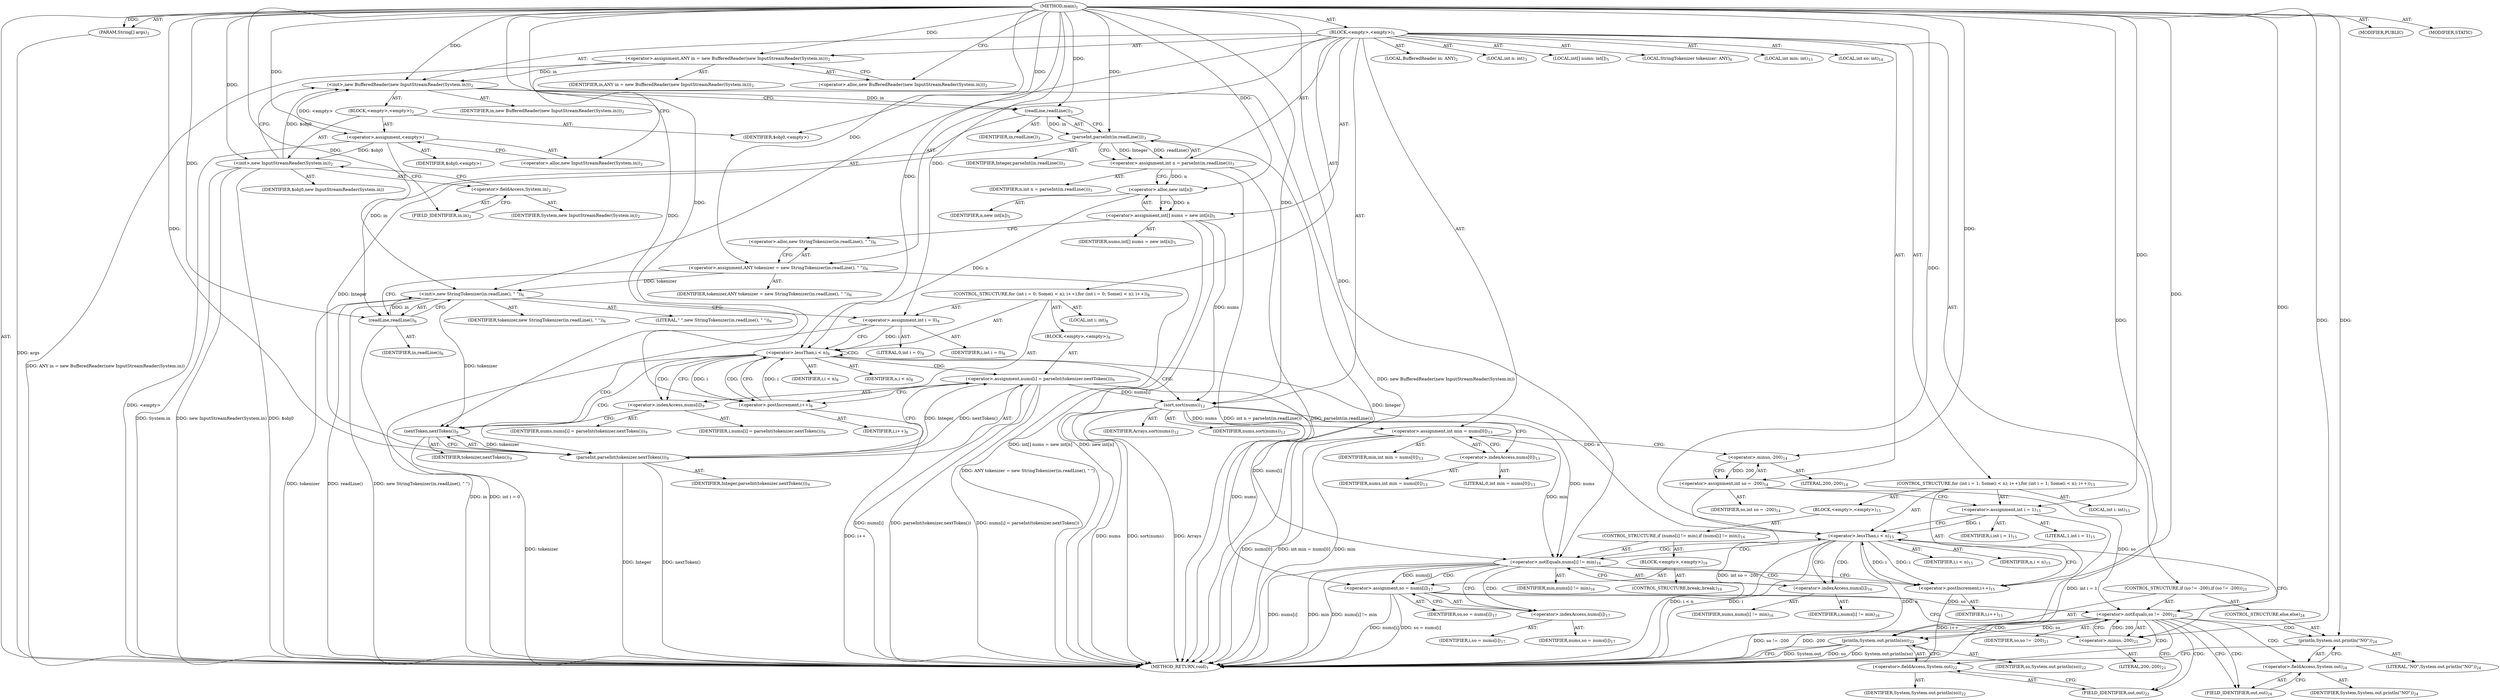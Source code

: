 digraph "main" {  
"21" [label = <(METHOD,main)<SUB>1</SUB>> ]
"22" [label = <(PARAM,String[] args)<SUB>1</SUB>> ]
"23" [label = <(BLOCK,&lt;empty&gt;,&lt;empty&gt;)<SUB>1</SUB>> ]
"4" [label = <(LOCAL,BufferedReader in: ANY)<SUB>2</SUB>> ]
"24" [label = <(&lt;operator&gt;.assignment,ANY in = new BufferedReader(new InputStreamReader(System.in)))<SUB>2</SUB>> ]
"25" [label = <(IDENTIFIER,in,ANY in = new BufferedReader(new InputStreamReader(System.in)))<SUB>2</SUB>> ]
"26" [label = <(&lt;operator&gt;.alloc,new BufferedReader(new InputStreamReader(System.in)))<SUB>2</SUB>> ]
"27" [label = <(&lt;init&gt;,new BufferedReader(new InputStreamReader(System.in)))<SUB>2</SUB>> ]
"3" [label = <(IDENTIFIER,in,new BufferedReader(new InputStreamReader(System.in)))<SUB>2</SUB>> ]
"28" [label = <(BLOCK,&lt;empty&gt;,&lt;empty&gt;)<SUB>2</SUB>> ]
"29" [label = <(&lt;operator&gt;.assignment,&lt;empty&gt;)> ]
"30" [label = <(IDENTIFIER,$obj0,&lt;empty&gt;)> ]
"31" [label = <(&lt;operator&gt;.alloc,new InputStreamReader(System.in))<SUB>2</SUB>> ]
"32" [label = <(&lt;init&gt;,new InputStreamReader(System.in))<SUB>2</SUB>> ]
"33" [label = <(IDENTIFIER,$obj0,new InputStreamReader(System.in))> ]
"34" [label = <(&lt;operator&gt;.fieldAccess,System.in)<SUB>2</SUB>> ]
"35" [label = <(IDENTIFIER,System,new InputStreamReader(System.in))<SUB>2</SUB>> ]
"36" [label = <(FIELD_IDENTIFIER,in,in)<SUB>2</SUB>> ]
"37" [label = <(IDENTIFIER,$obj0,&lt;empty&gt;)> ]
"38" [label = <(LOCAL,int n: int)<SUB>3</SUB>> ]
"39" [label = <(&lt;operator&gt;.assignment,int n = parseInt(in.readLine()))<SUB>3</SUB>> ]
"40" [label = <(IDENTIFIER,n,int n = parseInt(in.readLine()))<SUB>3</SUB>> ]
"41" [label = <(parseInt,parseInt(in.readLine()))<SUB>3</SUB>> ]
"42" [label = <(IDENTIFIER,Integer,parseInt(in.readLine()))<SUB>3</SUB>> ]
"43" [label = <(readLine,readLine())<SUB>3</SUB>> ]
"44" [label = <(IDENTIFIER,in,readLine())<SUB>3</SUB>> ]
"45" [label = <(LOCAL,int[] nums: int[])<SUB>5</SUB>> ]
"46" [label = <(&lt;operator&gt;.assignment,int[] nums = new int[n])<SUB>5</SUB>> ]
"47" [label = <(IDENTIFIER,nums,int[] nums = new int[n])<SUB>5</SUB>> ]
"48" [label = <(&lt;operator&gt;.alloc,new int[n])> ]
"49" [label = <(IDENTIFIER,n,new int[n])<SUB>5</SUB>> ]
"6" [label = <(LOCAL,StringTokenizer tokenizer: ANY)<SUB>6</SUB>> ]
"50" [label = <(&lt;operator&gt;.assignment,ANY tokenizer = new StringTokenizer(in.readLine(), &quot; &quot;))<SUB>6</SUB>> ]
"51" [label = <(IDENTIFIER,tokenizer,ANY tokenizer = new StringTokenizer(in.readLine(), &quot; &quot;))<SUB>6</SUB>> ]
"52" [label = <(&lt;operator&gt;.alloc,new StringTokenizer(in.readLine(), &quot; &quot;))<SUB>6</SUB>> ]
"53" [label = <(&lt;init&gt;,new StringTokenizer(in.readLine(), &quot; &quot;))<SUB>6</SUB>> ]
"5" [label = <(IDENTIFIER,tokenizer,new StringTokenizer(in.readLine(), &quot; &quot;))<SUB>6</SUB>> ]
"54" [label = <(readLine,readLine())<SUB>6</SUB>> ]
"55" [label = <(IDENTIFIER,in,readLine())<SUB>6</SUB>> ]
"56" [label = <(LITERAL,&quot; &quot;,new StringTokenizer(in.readLine(), &quot; &quot;))<SUB>6</SUB>> ]
"57" [label = <(CONTROL_STRUCTURE,for (int i = 0; Some(i &lt; n); i++),for (int i = 0; Some(i &lt; n); i++))<SUB>8</SUB>> ]
"58" [label = <(LOCAL,int i: int)<SUB>8</SUB>> ]
"59" [label = <(&lt;operator&gt;.assignment,int i = 0)<SUB>8</SUB>> ]
"60" [label = <(IDENTIFIER,i,int i = 0)<SUB>8</SUB>> ]
"61" [label = <(LITERAL,0,int i = 0)<SUB>8</SUB>> ]
"62" [label = <(&lt;operator&gt;.lessThan,i &lt; n)<SUB>8</SUB>> ]
"63" [label = <(IDENTIFIER,i,i &lt; n)<SUB>8</SUB>> ]
"64" [label = <(IDENTIFIER,n,i &lt; n)<SUB>8</SUB>> ]
"65" [label = <(&lt;operator&gt;.postIncrement,i++)<SUB>8</SUB>> ]
"66" [label = <(IDENTIFIER,i,i++)<SUB>8</SUB>> ]
"67" [label = <(BLOCK,&lt;empty&gt;,&lt;empty&gt;)<SUB>8</SUB>> ]
"68" [label = <(&lt;operator&gt;.assignment,nums[i] = parseInt(tokenizer.nextToken()))<SUB>9</SUB>> ]
"69" [label = <(&lt;operator&gt;.indexAccess,nums[i])<SUB>9</SUB>> ]
"70" [label = <(IDENTIFIER,nums,nums[i] = parseInt(tokenizer.nextToken()))<SUB>9</SUB>> ]
"71" [label = <(IDENTIFIER,i,nums[i] = parseInt(tokenizer.nextToken()))<SUB>9</SUB>> ]
"72" [label = <(parseInt,parseInt(tokenizer.nextToken()))<SUB>9</SUB>> ]
"73" [label = <(IDENTIFIER,Integer,parseInt(tokenizer.nextToken()))<SUB>9</SUB>> ]
"74" [label = <(nextToken,nextToken())<SUB>9</SUB>> ]
"75" [label = <(IDENTIFIER,tokenizer,nextToken())<SUB>9</SUB>> ]
"76" [label = <(sort,sort(nums))<SUB>12</SUB>> ]
"77" [label = <(IDENTIFIER,Arrays,sort(nums))<SUB>12</SUB>> ]
"78" [label = <(IDENTIFIER,nums,sort(nums))<SUB>12</SUB>> ]
"79" [label = <(LOCAL,int min: int)<SUB>13</SUB>> ]
"80" [label = <(&lt;operator&gt;.assignment,int min = nums[0])<SUB>13</SUB>> ]
"81" [label = <(IDENTIFIER,min,int min = nums[0])<SUB>13</SUB>> ]
"82" [label = <(&lt;operator&gt;.indexAccess,nums[0])<SUB>13</SUB>> ]
"83" [label = <(IDENTIFIER,nums,int min = nums[0])<SUB>13</SUB>> ]
"84" [label = <(LITERAL,0,int min = nums[0])<SUB>13</SUB>> ]
"85" [label = <(LOCAL,int so: int)<SUB>14</SUB>> ]
"86" [label = <(&lt;operator&gt;.assignment,int so = -200)<SUB>14</SUB>> ]
"87" [label = <(IDENTIFIER,so,int so = -200)<SUB>14</SUB>> ]
"88" [label = <(&lt;operator&gt;.minus,-200)<SUB>14</SUB>> ]
"89" [label = <(LITERAL,200,-200)<SUB>14</SUB>> ]
"90" [label = <(CONTROL_STRUCTURE,for (int i = 1; Some(i &lt; n); i++),for (int i = 1; Some(i &lt; n); i++))<SUB>15</SUB>> ]
"91" [label = <(LOCAL,int i: int)<SUB>15</SUB>> ]
"92" [label = <(&lt;operator&gt;.assignment,int i = 1)<SUB>15</SUB>> ]
"93" [label = <(IDENTIFIER,i,int i = 1)<SUB>15</SUB>> ]
"94" [label = <(LITERAL,1,int i = 1)<SUB>15</SUB>> ]
"95" [label = <(&lt;operator&gt;.lessThan,i &lt; n)<SUB>15</SUB>> ]
"96" [label = <(IDENTIFIER,i,i &lt; n)<SUB>15</SUB>> ]
"97" [label = <(IDENTIFIER,n,i &lt; n)<SUB>15</SUB>> ]
"98" [label = <(&lt;operator&gt;.postIncrement,i++)<SUB>15</SUB>> ]
"99" [label = <(IDENTIFIER,i,i++)<SUB>15</SUB>> ]
"100" [label = <(BLOCK,&lt;empty&gt;,&lt;empty&gt;)<SUB>15</SUB>> ]
"101" [label = <(CONTROL_STRUCTURE,if (nums[i] != min),if (nums[i] != min))<SUB>16</SUB>> ]
"102" [label = <(&lt;operator&gt;.notEquals,nums[i] != min)<SUB>16</SUB>> ]
"103" [label = <(&lt;operator&gt;.indexAccess,nums[i])<SUB>16</SUB>> ]
"104" [label = <(IDENTIFIER,nums,nums[i] != min)<SUB>16</SUB>> ]
"105" [label = <(IDENTIFIER,i,nums[i] != min)<SUB>16</SUB>> ]
"106" [label = <(IDENTIFIER,min,nums[i] != min)<SUB>16</SUB>> ]
"107" [label = <(BLOCK,&lt;empty&gt;,&lt;empty&gt;)<SUB>16</SUB>> ]
"108" [label = <(&lt;operator&gt;.assignment,so = nums[i])<SUB>17</SUB>> ]
"109" [label = <(IDENTIFIER,so,so = nums[i])<SUB>17</SUB>> ]
"110" [label = <(&lt;operator&gt;.indexAccess,nums[i])<SUB>17</SUB>> ]
"111" [label = <(IDENTIFIER,nums,so = nums[i])<SUB>17</SUB>> ]
"112" [label = <(IDENTIFIER,i,so = nums[i])<SUB>17</SUB>> ]
"113" [label = <(CONTROL_STRUCTURE,break;,break;)<SUB>18</SUB>> ]
"114" [label = <(CONTROL_STRUCTURE,if (so != -200),if (so != -200))<SUB>21</SUB>> ]
"115" [label = <(&lt;operator&gt;.notEquals,so != -200)<SUB>21</SUB>> ]
"116" [label = <(IDENTIFIER,so,so != -200)<SUB>21</SUB>> ]
"117" [label = <(&lt;operator&gt;.minus,-200)<SUB>21</SUB>> ]
"118" [label = <(LITERAL,200,-200)<SUB>21</SUB>> ]
"119" [label = <(println,System.out.println(so))<SUB>22</SUB>> ]
"120" [label = <(&lt;operator&gt;.fieldAccess,System.out)<SUB>22</SUB>> ]
"121" [label = <(IDENTIFIER,System,System.out.println(so))<SUB>22</SUB>> ]
"122" [label = <(FIELD_IDENTIFIER,out,out)<SUB>22</SUB>> ]
"123" [label = <(IDENTIFIER,so,System.out.println(so))<SUB>22</SUB>> ]
"124" [label = <(CONTROL_STRUCTURE,else,else)<SUB>24</SUB>> ]
"125" [label = <(println,System.out.println(&quot;NO&quot;))<SUB>24</SUB>> ]
"126" [label = <(&lt;operator&gt;.fieldAccess,System.out)<SUB>24</SUB>> ]
"127" [label = <(IDENTIFIER,System,System.out.println(&quot;NO&quot;))<SUB>24</SUB>> ]
"128" [label = <(FIELD_IDENTIFIER,out,out)<SUB>24</SUB>> ]
"129" [label = <(LITERAL,&quot;NO&quot;,System.out.println(&quot;NO&quot;))<SUB>24</SUB>> ]
"130" [label = <(MODIFIER,PUBLIC)> ]
"131" [label = <(MODIFIER,STATIC)> ]
"132" [label = <(METHOD_RETURN,void)<SUB>1</SUB>> ]
  "21" -> "22"  [ label = "AST: "] 
  "21" -> "23"  [ label = "AST: "] 
  "21" -> "130"  [ label = "AST: "] 
  "21" -> "131"  [ label = "AST: "] 
  "21" -> "132"  [ label = "AST: "] 
  "23" -> "4"  [ label = "AST: "] 
  "23" -> "24"  [ label = "AST: "] 
  "23" -> "27"  [ label = "AST: "] 
  "23" -> "38"  [ label = "AST: "] 
  "23" -> "39"  [ label = "AST: "] 
  "23" -> "45"  [ label = "AST: "] 
  "23" -> "46"  [ label = "AST: "] 
  "23" -> "6"  [ label = "AST: "] 
  "23" -> "50"  [ label = "AST: "] 
  "23" -> "53"  [ label = "AST: "] 
  "23" -> "57"  [ label = "AST: "] 
  "23" -> "76"  [ label = "AST: "] 
  "23" -> "79"  [ label = "AST: "] 
  "23" -> "80"  [ label = "AST: "] 
  "23" -> "85"  [ label = "AST: "] 
  "23" -> "86"  [ label = "AST: "] 
  "23" -> "90"  [ label = "AST: "] 
  "23" -> "114"  [ label = "AST: "] 
  "24" -> "25"  [ label = "AST: "] 
  "24" -> "26"  [ label = "AST: "] 
  "27" -> "3"  [ label = "AST: "] 
  "27" -> "28"  [ label = "AST: "] 
  "28" -> "29"  [ label = "AST: "] 
  "28" -> "32"  [ label = "AST: "] 
  "28" -> "37"  [ label = "AST: "] 
  "29" -> "30"  [ label = "AST: "] 
  "29" -> "31"  [ label = "AST: "] 
  "32" -> "33"  [ label = "AST: "] 
  "32" -> "34"  [ label = "AST: "] 
  "34" -> "35"  [ label = "AST: "] 
  "34" -> "36"  [ label = "AST: "] 
  "39" -> "40"  [ label = "AST: "] 
  "39" -> "41"  [ label = "AST: "] 
  "41" -> "42"  [ label = "AST: "] 
  "41" -> "43"  [ label = "AST: "] 
  "43" -> "44"  [ label = "AST: "] 
  "46" -> "47"  [ label = "AST: "] 
  "46" -> "48"  [ label = "AST: "] 
  "48" -> "49"  [ label = "AST: "] 
  "50" -> "51"  [ label = "AST: "] 
  "50" -> "52"  [ label = "AST: "] 
  "53" -> "5"  [ label = "AST: "] 
  "53" -> "54"  [ label = "AST: "] 
  "53" -> "56"  [ label = "AST: "] 
  "54" -> "55"  [ label = "AST: "] 
  "57" -> "58"  [ label = "AST: "] 
  "57" -> "59"  [ label = "AST: "] 
  "57" -> "62"  [ label = "AST: "] 
  "57" -> "65"  [ label = "AST: "] 
  "57" -> "67"  [ label = "AST: "] 
  "59" -> "60"  [ label = "AST: "] 
  "59" -> "61"  [ label = "AST: "] 
  "62" -> "63"  [ label = "AST: "] 
  "62" -> "64"  [ label = "AST: "] 
  "65" -> "66"  [ label = "AST: "] 
  "67" -> "68"  [ label = "AST: "] 
  "68" -> "69"  [ label = "AST: "] 
  "68" -> "72"  [ label = "AST: "] 
  "69" -> "70"  [ label = "AST: "] 
  "69" -> "71"  [ label = "AST: "] 
  "72" -> "73"  [ label = "AST: "] 
  "72" -> "74"  [ label = "AST: "] 
  "74" -> "75"  [ label = "AST: "] 
  "76" -> "77"  [ label = "AST: "] 
  "76" -> "78"  [ label = "AST: "] 
  "80" -> "81"  [ label = "AST: "] 
  "80" -> "82"  [ label = "AST: "] 
  "82" -> "83"  [ label = "AST: "] 
  "82" -> "84"  [ label = "AST: "] 
  "86" -> "87"  [ label = "AST: "] 
  "86" -> "88"  [ label = "AST: "] 
  "88" -> "89"  [ label = "AST: "] 
  "90" -> "91"  [ label = "AST: "] 
  "90" -> "92"  [ label = "AST: "] 
  "90" -> "95"  [ label = "AST: "] 
  "90" -> "98"  [ label = "AST: "] 
  "90" -> "100"  [ label = "AST: "] 
  "92" -> "93"  [ label = "AST: "] 
  "92" -> "94"  [ label = "AST: "] 
  "95" -> "96"  [ label = "AST: "] 
  "95" -> "97"  [ label = "AST: "] 
  "98" -> "99"  [ label = "AST: "] 
  "100" -> "101"  [ label = "AST: "] 
  "101" -> "102"  [ label = "AST: "] 
  "101" -> "107"  [ label = "AST: "] 
  "102" -> "103"  [ label = "AST: "] 
  "102" -> "106"  [ label = "AST: "] 
  "103" -> "104"  [ label = "AST: "] 
  "103" -> "105"  [ label = "AST: "] 
  "107" -> "108"  [ label = "AST: "] 
  "107" -> "113"  [ label = "AST: "] 
  "108" -> "109"  [ label = "AST: "] 
  "108" -> "110"  [ label = "AST: "] 
  "110" -> "111"  [ label = "AST: "] 
  "110" -> "112"  [ label = "AST: "] 
  "114" -> "115"  [ label = "AST: "] 
  "114" -> "119"  [ label = "AST: "] 
  "114" -> "124"  [ label = "AST: "] 
  "115" -> "116"  [ label = "AST: "] 
  "115" -> "117"  [ label = "AST: "] 
  "117" -> "118"  [ label = "AST: "] 
  "119" -> "120"  [ label = "AST: "] 
  "119" -> "123"  [ label = "AST: "] 
  "120" -> "121"  [ label = "AST: "] 
  "120" -> "122"  [ label = "AST: "] 
  "124" -> "125"  [ label = "AST: "] 
  "125" -> "126"  [ label = "AST: "] 
  "125" -> "129"  [ label = "AST: "] 
  "126" -> "127"  [ label = "AST: "] 
  "126" -> "128"  [ label = "AST: "] 
  "24" -> "31"  [ label = "CFG: "] 
  "27" -> "43"  [ label = "CFG: "] 
  "39" -> "48"  [ label = "CFG: "] 
  "46" -> "52"  [ label = "CFG: "] 
  "50" -> "54"  [ label = "CFG: "] 
  "53" -> "59"  [ label = "CFG: "] 
  "76" -> "82"  [ label = "CFG: "] 
  "80" -> "88"  [ label = "CFG: "] 
  "86" -> "92"  [ label = "CFG: "] 
  "26" -> "24"  [ label = "CFG: "] 
  "41" -> "39"  [ label = "CFG: "] 
  "48" -> "46"  [ label = "CFG: "] 
  "52" -> "50"  [ label = "CFG: "] 
  "54" -> "53"  [ label = "CFG: "] 
  "59" -> "62"  [ label = "CFG: "] 
  "62" -> "69"  [ label = "CFG: "] 
  "62" -> "76"  [ label = "CFG: "] 
  "65" -> "62"  [ label = "CFG: "] 
  "82" -> "80"  [ label = "CFG: "] 
  "88" -> "86"  [ label = "CFG: "] 
  "92" -> "95"  [ label = "CFG: "] 
  "95" -> "103"  [ label = "CFG: "] 
  "95" -> "117"  [ label = "CFG: "] 
  "98" -> "95"  [ label = "CFG: "] 
  "115" -> "122"  [ label = "CFG: "] 
  "115" -> "128"  [ label = "CFG: "] 
  "119" -> "132"  [ label = "CFG: "] 
  "29" -> "36"  [ label = "CFG: "] 
  "32" -> "27"  [ label = "CFG: "] 
  "43" -> "41"  [ label = "CFG: "] 
  "68" -> "65"  [ label = "CFG: "] 
  "117" -> "115"  [ label = "CFG: "] 
  "120" -> "119"  [ label = "CFG: "] 
  "125" -> "132"  [ label = "CFG: "] 
  "31" -> "29"  [ label = "CFG: "] 
  "34" -> "32"  [ label = "CFG: "] 
  "69" -> "74"  [ label = "CFG: "] 
  "72" -> "68"  [ label = "CFG: "] 
  "102" -> "110"  [ label = "CFG: "] 
  "102" -> "98"  [ label = "CFG: "] 
  "122" -> "120"  [ label = "CFG: "] 
  "126" -> "125"  [ label = "CFG: "] 
  "36" -> "34"  [ label = "CFG: "] 
  "74" -> "72"  [ label = "CFG: "] 
  "103" -> "102"  [ label = "CFG: "] 
  "108" -> "117"  [ label = "CFG: "] 
  "128" -> "126"  [ label = "CFG: "] 
  "110" -> "108"  [ label = "CFG: "] 
  "21" -> "26"  [ label = "CFG: "] 
  "22" -> "132"  [ label = "DDG: args"] 
  "24" -> "132"  [ label = "DDG: ANY in = new BufferedReader(new InputStreamReader(System.in))"] 
  "29" -> "132"  [ label = "DDG: &lt;empty&gt;"] 
  "32" -> "132"  [ label = "DDG: $obj0"] 
  "32" -> "132"  [ label = "DDG: System.in"] 
  "32" -> "132"  [ label = "DDG: new InputStreamReader(System.in)"] 
  "27" -> "132"  [ label = "DDG: new BufferedReader(new InputStreamReader(System.in))"] 
  "41" -> "132"  [ label = "DDG: Integer"] 
  "39" -> "132"  [ label = "DDG: parseInt(in.readLine())"] 
  "39" -> "132"  [ label = "DDG: int n = parseInt(in.readLine())"] 
  "46" -> "132"  [ label = "DDG: new int[n]"] 
  "46" -> "132"  [ label = "DDG: int[] nums = new int[n]"] 
  "50" -> "132"  [ label = "DDG: ANY tokenizer = new StringTokenizer(in.readLine(), &quot; &quot;)"] 
  "53" -> "132"  [ label = "DDG: tokenizer"] 
  "54" -> "132"  [ label = "DDG: in"] 
  "53" -> "132"  [ label = "DDG: readLine()"] 
  "53" -> "132"  [ label = "DDG: new StringTokenizer(in.readLine(), &quot; &quot;)"] 
  "59" -> "132"  [ label = "DDG: int i = 0"] 
  "76" -> "132"  [ label = "DDG: nums"] 
  "76" -> "132"  [ label = "DDG: sort(nums)"] 
  "80" -> "132"  [ label = "DDG: min"] 
  "80" -> "132"  [ label = "DDG: nums[0]"] 
  "80" -> "132"  [ label = "DDG: int min = nums[0]"] 
  "86" -> "132"  [ label = "DDG: int so = -200"] 
  "92" -> "132"  [ label = "DDG: int i = 1"] 
  "95" -> "132"  [ label = "DDG: i"] 
  "95" -> "132"  [ label = "DDG: n"] 
  "95" -> "132"  [ label = "DDG: i &lt; n"] 
  "102" -> "132"  [ label = "DDG: nums[i]"] 
  "102" -> "132"  [ label = "DDG: min"] 
  "102" -> "132"  [ label = "DDG: nums[i] != min"] 
  "98" -> "132"  [ label = "DDG: i++"] 
  "108" -> "132"  [ label = "DDG: nums[i]"] 
  "108" -> "132"  [ label = "DDG: so = nums[i]"] 
  "115" -> "132"  [ label = "DDG: -200"] 
  "115" -> "132"  [ label = "DDG: so != -200"] 
  "119" -> "132"  [ label = "DDG: System.out"] 
  "119" -> "132"  [ label = "DDG: so"] 
  "119" -> "132"  [ label = "DDG: System.out.println(so)"] 
  "68" -> "132"  [ label = "DDG: nums[i]"] 
  "72" -> "132"  [ label = "DDG: Integer"] 
  "74" -> "132"  [ label = "DDG: tokenizer"] 
  "72" -> "132"  [ label = "DDG: nextToken()"] 
  "68" -> "132"  [ label = "DDG: parseInt(tokenizer.nextToken())"] 
  "68" -> "132"  [ label = "DDG: nums[i] = parseInt(tokenizer.nextToken())"] 
  "65" -> "132"  [ label = "DDG: i++"] 
  "76" -> "132"  [ label = "DDG: Arrays"] 
  "21" -> "22"  [ label = "DDG: "] 
  "21" -> "24"  [ label = "DDG: "] 
  "41" -> "39"  [ label = "DDG: Integer"] 
  "41" -> "39"  [ label = "DDG: readLine()"] 
  "48" -> "46"  [ label = "DDG: n"] 
  "21" -> "50"  [ label = "DDG: "] 
  "76" -> "80"  [ label = "DDG: nums"] 
  "88" -> "86"  [ label = "DDG: 200"] 
  "24" -> "27"  [ label = "DDG: in"] 
  "21" -> "27"  [ label = "DDG: "] 
  "29" -> "27"  [ label = "DDG: &lt;empty&gt;"] 
  "32" -> "27"  [ label = "DDG: $obj0"] 
  "50" -> "53"  [ label = "DDG: tokenizer"] 
  "21" -> "53"  [ label = "DDG: "] 
  "54" -> "53"  [ label = "DDG: in"] 
  "21" -> "59"  [ label = "DDG: "] 
  "21" -> "76"  [ label = "DDG: "] 
  "46" -> "76"  [ label = "DDG: nums"] 
  "68" -> "76"  [ label = "DDG: nums[i]"] 
  "21" -> "92"  [ label = "DDG: "] 
  "21" -> "29"  [ label = "DDG: "] 
  "21" -> "37"  [ label = "DDG: "] 
  "21" -> "41"  [ label = "DDG: "] 
  "43" -> "41"  [ label = "DDG: in"] 
  "39" -> "48"  [ label = "DDG: n"] 
  "21" -> "48"  [ label = "DDG: "] 
  "43" -> "54"  [ label = "DDG: in"] 
  "21" -> "54"  [ label = "DDG: "] 
  "59" -> "62"  [ label = "DDG: i"] 
  "65" -> "62"  [ label = "DDG: i"] 
  "21" -> "62"  [ label = "DDG: "] 
  "48" -> "62"  [ label = "DDG: n"] 
  "62" -> "65"  [ label = "DDG: i"] 
  "21" -> "65"  [ label = "DDG: "] 
  "72" -> "68"  [ label = "DDG: Integer"] 
  "72" -> "68"  [ label = "DDG: nextToken()"] 
  "21" -> "88"  [ label = "DDG: "] 
  "92" -> "95"  [ label = "DDG: i"] 
  "98" -> "95"  [ label = "DDG: i"] 
  "21" -> "95"  [ label = "DDG: "] 
  "62" -> "95"  [ label = "DDG: n"] 
  "95" -> "98"  [ label = "DDG: i"] 
  "21" -> "98"  [ label = "DDG: "] 
  "86" -> "115"  [ label = "DDG: so"] 
  "108" -> "115"  [ label = "DDG: so"] 
  "21" -> "115"  [ label = "DDG: "] 
  "117" -> "115"  [ label = "DDG: 200"] 
  "115" -> "119"  [ label = "DDG: so"] 
  "21" -> "119"  [ label = "DDG: "] 
  "29" -> "32"  [ label = "DDG: $obj0"] 
  "21" -> "32"  [ label = "DDG: "] 
  "27" -> "43"  [ label = "DDG: in"] 
  "21" -> "43"  [ label = "DDG: "] 
  "21" -> "117"  [ label = "DDG: "] 
  "21" -> "125"  [ label = "DDG: "] 
  "41" -> "72"  [ label = "DDG: Integer"] 
  "21" -> "72"  [ label = "DDG: "] 
  "74" -> "72"  [ label = "DDG: tokenizer"] 
  "76" -> "102"  [ label = "DDG: nums"] 
  "68" -> "102"  [ label = "DDG: nums[i]"] 
  "80" -> "102"  [ label = "DDG: min"] 
  "21" -> "102"  [ label = "DDG: "] 
  "76" -> "108"  [ label = "DDG: nums"] 
  "102" -> "108"  [ label = "DDG: nums[i]"] 
  "53" -> "74"  [ label = "DDG: tokenizer"] 
  "21" -> "74"  [ label = "DDG: "] 
  "62" -> "68"  [ label = "CDG: "] 
  "62" -> "72"  [ label = "CDG: "] 
  "62" -> "69"  [ label = "CDG: "] 
  "62" -> "74"  [ label = "CDG: "] 
  "62" -> "65"  [ label = "CDG: "] 
  "62" -> "62"  [ label = "CDG: "] 
  "95" -> "102"  [ label = "CDG: "] 
  "95" -> "103"  [ label = "CDG: "] 
  "115" -> "120"  [ label = "CDG: "] 
  "115" -> "122"  [ label = "CDG: "] 
  "115" -> "128"  [ label = "CDG: "] 
  "115" -> "119"  [ label = "CDG: "] 
  "115" -> "125"  [ label = "CDG: "] 
  "115" -> "126"  [ label = "CDG: "] 
  "102" -> "98"  [ label = "CDG: "] 
  "102" -> "110"  [ label = "CDG: "] 
  "102" -> "95"  [ label = "CDG: "] 
  "102" -> "108"  [ label = "CDG: "] 
}
